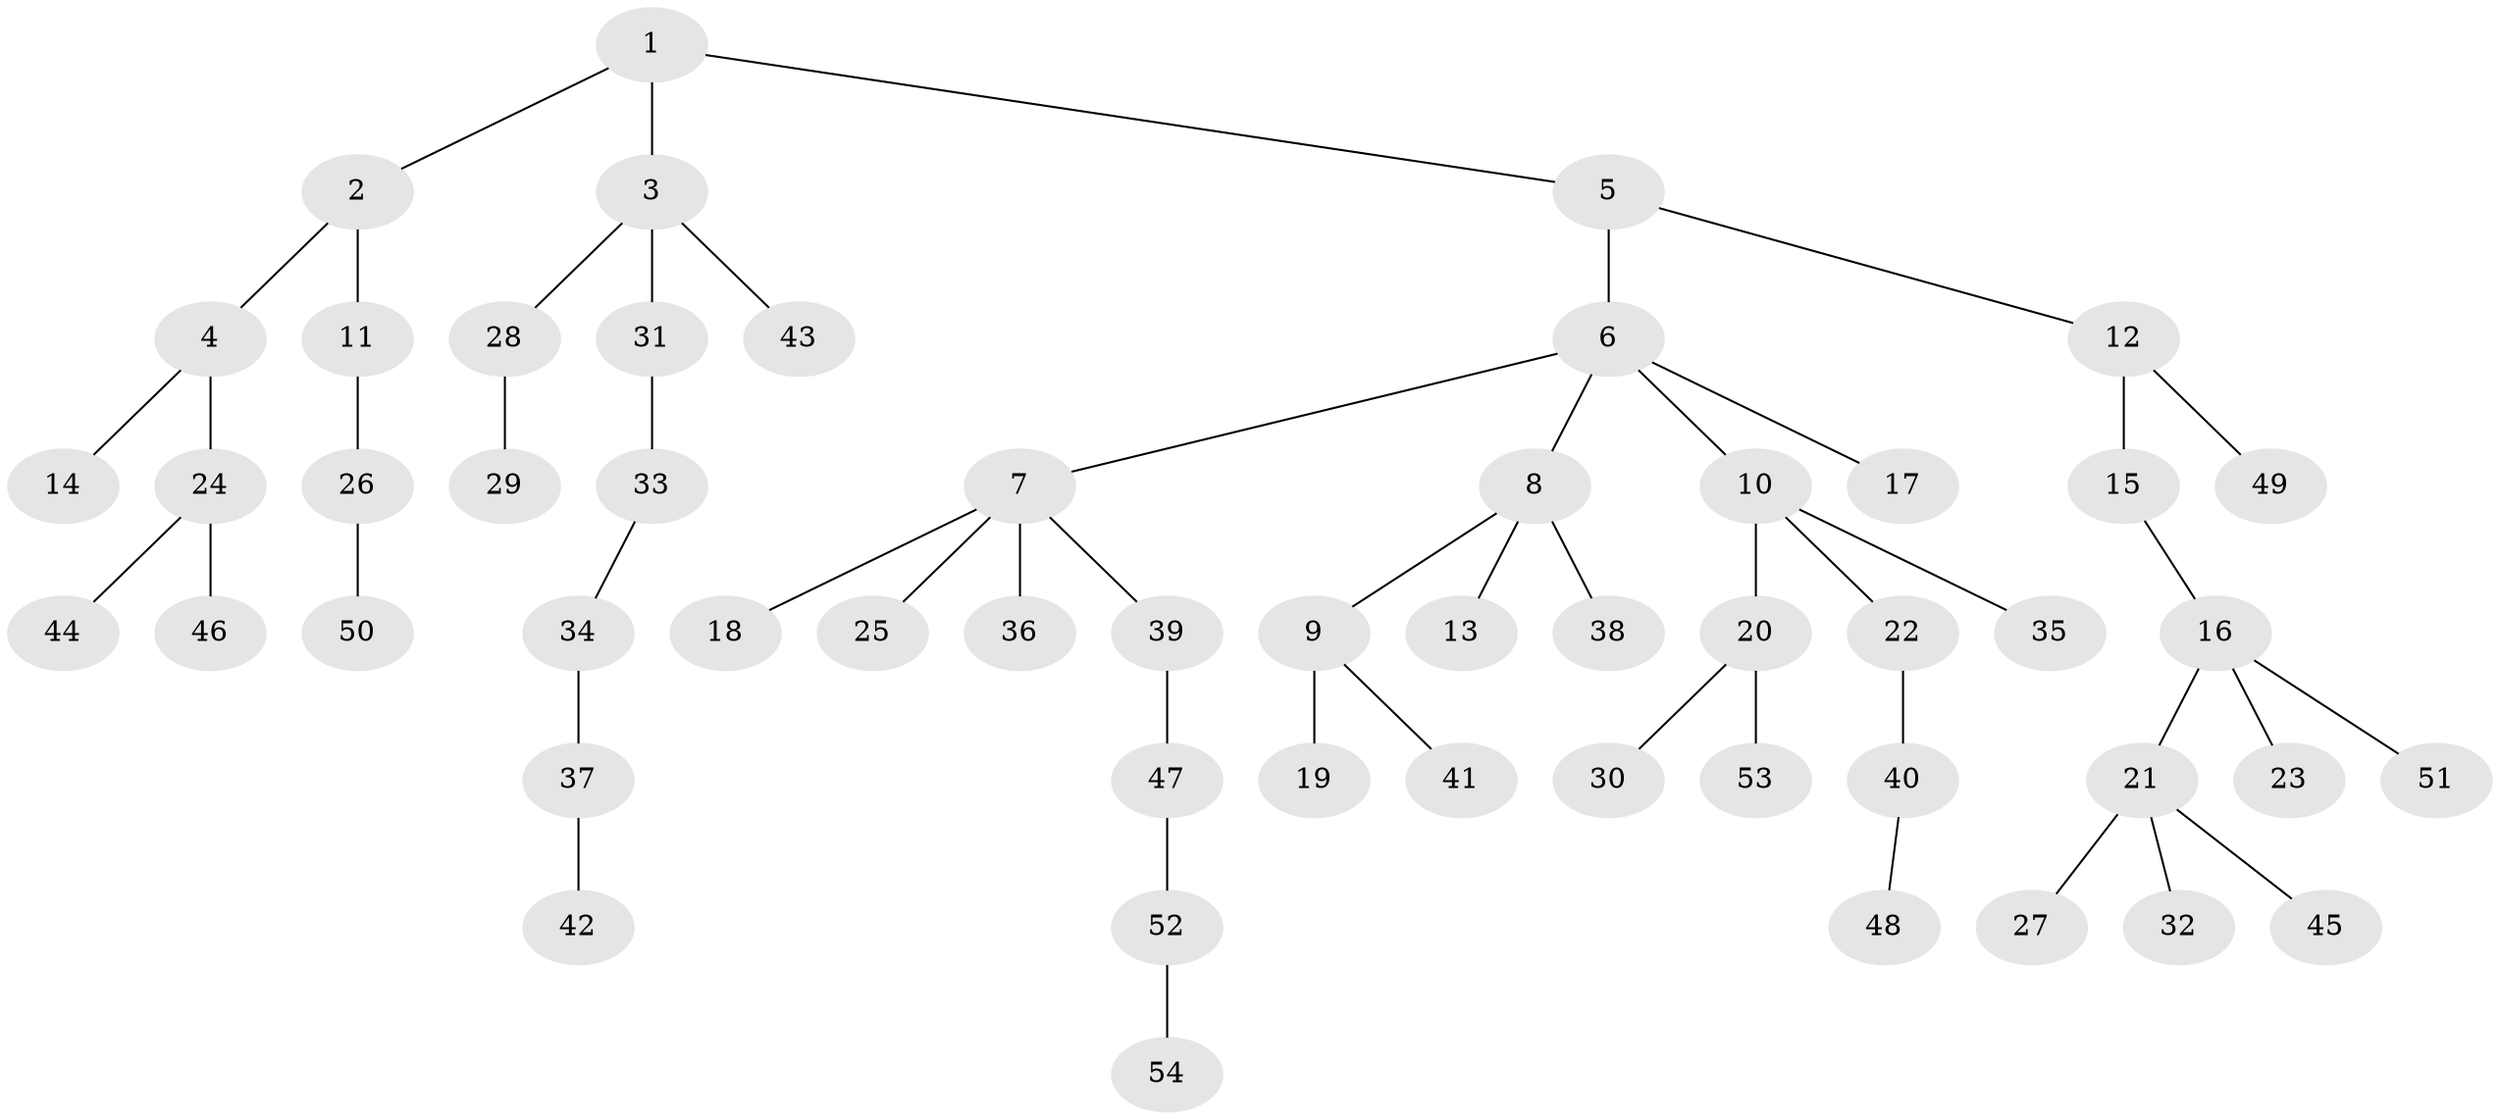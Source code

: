 // Generated by graph-tools (version 1.1) at 2025/36/03/09/25 02:36:36]
// undirected, 54 vertices, 53 edges
graph export_dot {
graph [start="1"]
  node [color=gray90,style=filled];
  1;
  2;
  3;
  4;
  5;
  6;
  7;
  8;
  9;
  10;
  11;
  12;
  13;
  14;
  15;
  16;
  17;
  18;
  19;
  20;
  21;
  22;
  23;
  24;
  25;
  26;
  27;
  28;
  29;
  30;
  31;
  32;
  33;
  34;
  35;
  36;
  37;
  38;
  39;
  40;
  41;
  42;
  43;
  44;
  45;
  46;
  47;
  48;
  49;
  50;
  51;
  52;
  53;
  54;
  1 -- 2;
  1 -- 3;
  1 -- 5;
  2 -- 4;
  2 -- 11;
  3 -- 28;
  3 -- 31;
  3 -- 43;
  4 -- 14;
  4 -- 24;
  5 -- 6;
  5 -- 12;
  6 -- 7;
  6 -- 8;
  6 -- 10;
  6 -- 17;
  7 -- 18;
  7 -- 25;
  7 -- 36;
  7 -- 39;
  8 -- 9;
  8 -- 13;
  8 -- 38;
  9 -- 19;
  9 -- 41;
  10 -- 20;
  10 -- 22;
  10 -- 35;
  11 -- 26;
  12 -- 15;
  12 -- 49;
  15 -- 16;
  16 -- 21;
  16 -- 23;
  16 -- 51;
  20 -- 30;
  20 -- 53;
  21 -- 27;
  21 -- 32;
  21 -- 45;
  22 -- 40;
  24 -- 44;
  24 -- 46;
  26 -- 50;
  28 -- 29;
  31 -- 33;
  33 -- 34;
  34 -- 37;
  37 -- 42;
  39 -- 47;
  40 -- 48;
  47 -- 52;
  52 -- 54;
}
